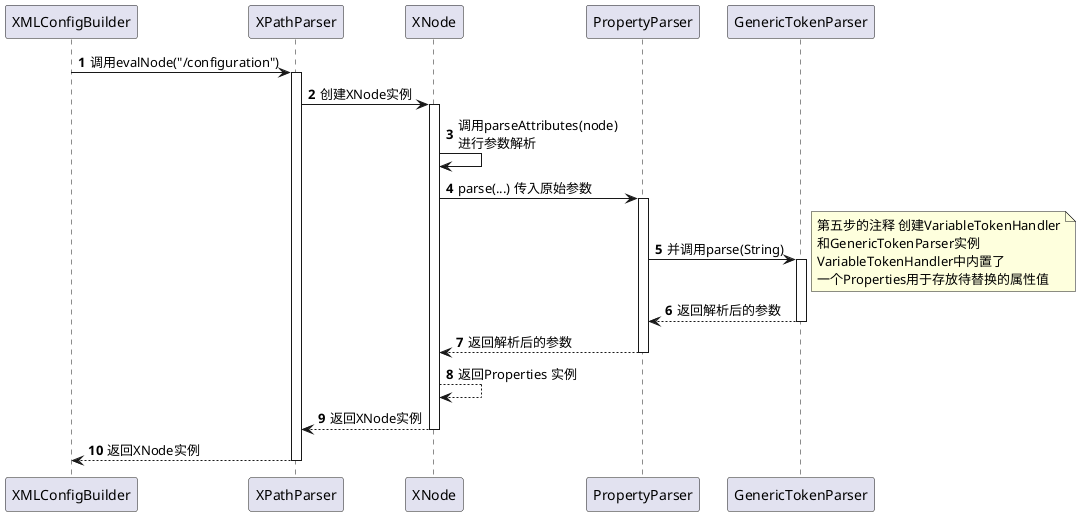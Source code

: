 @startuml
autonumber
XMLConfigBuilder -> XPathParser : 调用evalNode("/configuration")
activate XPathParser
XPathParser -> XNode : 创建XNode实例
activate XNode
XNode -> XNode : 调用parseAttributes(node) \n进行参数解析
XNode -> PropertyParser: parse(...) 传入原始参数
activate PropertyParser
PropertyParser -> GenericTokenParser :并调用parse(String)
note right :第五步的注释 创建VariableTokenHandler\n和GenericTokenParser实例\nVariableTokenHandler中内置了\n一个Properties用于存放待替换的属性值
activate GenericTokenParser
GenericTokenParser -->PropertyParser: 返回解析后的参数
deactivate GenericTokenParser
PropertyParser --> XNode : 返回解析后的参数
deactivate PropertyParser
XNode --> XNode: 返回Properties 实例
XNode --> XPathParser: 返回XNode实例
deactivate XNode
XPathParser-->XMLConfigBuilder : 返回XNode实例
deactivate XPathParser
@enduml